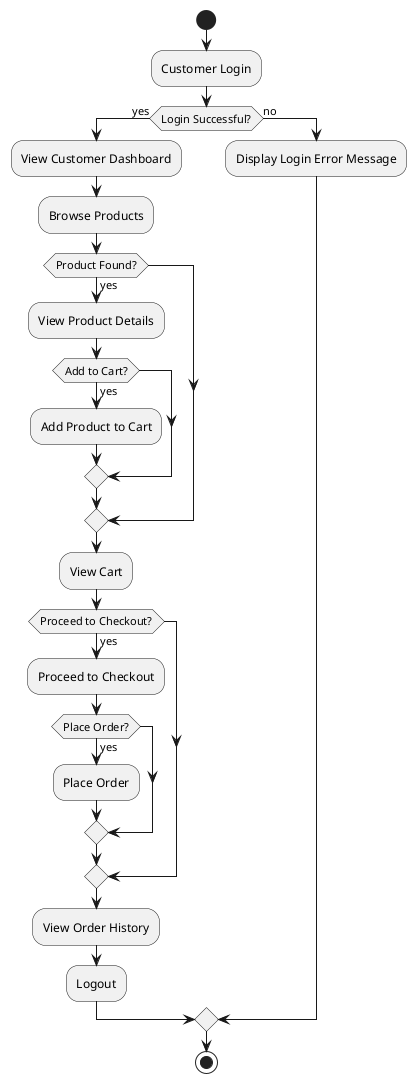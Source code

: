 @startuml

start

:Customer Login;
if (Login Successful?) then (yes)
  :View Customer Dashboard;
  :Browse Products;
  if (Product Found?) then (yes)
    :View Product Details;
    if (Add to Cart?) then (yes)
      :Add Product to Cart;
    endif
  endif
  :View Cart;
  if (Proceed to Checkout?) then (yes)
    :Proceed to Checkout;
    if (Place Order?) then (yes)
      :Place Order;
    endif
  endif
  :View Order History;
  :Logout;
else (no)
  :Display Login Error Message;
endif

stop

@enduml